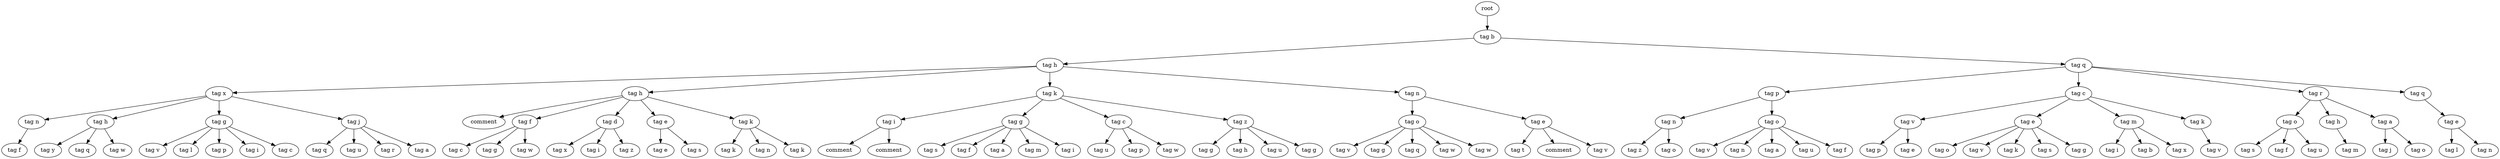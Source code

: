 digraph Tree{
0[label="root"];
0->00
00[label="tag b"];
00->000
000[label="tag h"];
000->0000
0000[label="tag x"];
0000->00000
00000[label="tag n"];
00000->000000
000000[label="tag f"];
0000->00001
00001[label="tag h"];
00001->000010
000010[label="tag y"];
00001->000011
000011[label="tag q"];
00001->000012
000012[label="tag w"];
0000->00002
00002[label="tag g"];
00002->000020
000020[label="tag v"];
00002->000021
000021[label="tag l"];
00002->000022
000022[label="tag p"];
00002->000023
000023[label="tag i"];
00002->000024
000024[label="tag c"];
0000->00003
00003[label="tag j"];
00003->000030
000030[label="tag q"];
00003->000031
000031[label="tag u"];
00003->000032
000032[label="tag r"];
00003->000033
000033[label="tag a"];
000->0001
0001[label="tag h"];
0001->00010
00010[label="comment"];
0001->00011
00011[label="tag f"];
00011->000110
000110[label="tag c"];
00011->000111
000111[label="tag g"];
00011->000112
000112[label="tag w"];
0001->00012
00012[label="tag d"];
00012->000120
000120[label="tag x"];
00012->000121
000121[label="tag i"];
00012->000122
000122[label="tag z"];
0001->00013
00013[label="tag e"];
00013->000130
000130[label="tag e"];
00013->000131
000131[label="tag s"];
0001->00014
00014[label="tag k"];
00014->000140
000140[label="tag k"];
00014->000141
000141[label="tag n"];
00014->000142
000142[label="tag k"];
000->0002
0002[label="tag k"];
0002->00020
00020[label="tag i"];
00020->000200
000200[label="comment"];
00020->000201
000201[label="comment"];
0002->00021
00021[label="tag g"];
00021->000210
000210[label="tag s"];
00021->000211
000211[label="tag f"];
00021->000212
000212[label="tag a"];
00021->000213
000213[label="tag m"];
00021->000214
000214[label="tag i"];
0002->00022
00022[label="tag c"];
00022->000220
000220[label="tag u"];
00022->000221
000221[label="tag p"];
00022->000222
000222[label="tag w"];
0002->00023
00023[label="tag z"];
00023->000230
000230[label="tag g"];
00023->000231
000231[label="tag h"];
00023->000232
000232[label="tag u"];
00023->000233
000233[label="tag g"];
000->0003
0003[label="tag n"];
0003->00030
00030[label="tag o"];
00030->000300
000300[label="tag v"];
00030->000301
000301[label="tag g"];
00030->000302
000302[label="tag q"];
00030->000303
000303[label="tag w"];
00030->000304
000304[label="tag w"];
0003->00031
00031[label="tag e"];
00031->000310
000310[label="tag t"];
00031->000311
000311[label="comment"];
00031->000312
000312[label="tag v"];
00->001
001[label="tag q"];
001->0010
0010[label="tag p"];
0010->00100
00100[label="tag n"];
00100->001000
001000[label="tag z"];
00100->001001
001001[label="tag o"];
0010->00101
00101[label="tag o"];
00101->001010
001010[label="tag v"];
00101->001011
001011[label="tag n"];
00101->001012
001012[label="tag a"];
00101->001013
001013[label="tag u"];
00101->001014
001014[label="tag f"];
001->0011
0011[label="tag c"];
0011->00110
00110[label="tag v"];
00110->001100
001100[label="tag p"];
00110->001101
001101[label="tag e"];
0011->00111
00111[label="tag e"];
00111->001110
001110[label="tag o"];
00111->001111
001111[label="tag v"];
00111->001112
001112[label="tag k"];
00111->001113
001113[label="tag s"];
00111->001114
001114[label="tag g"];
0011->00112
00112[label="tag m"];
00112->001120
001120[label="tag i"];
00112->001121
001121[label="tag b"];
00112->001122
001122[label="tag x"];
0011->00113
00113[label="tag k"];
00113->001130
001130[label="tag v"];
001->0012
0012[label="tag r"];
0012->00120
00120[label="tag o"];
00120->001200
001200[label="tag s"];
00120->001201
001201[label="tag f"];
00120->001202
001202[label="tag u"];
0012->00121
00121[label="tag h"];
00121->001210
001210[label="tag m"];
0012->00122
00122[label="tag a"];
00122->001220
001220[label="tag j"];
00122->001221
001221[label="tag o"];
001->0013
0013[label="tag q"];
0013->00130
00130[label="tag e"];
00130->001300
001300[label="tag l"];
00130->001301
001301[label="tag n"];
}
